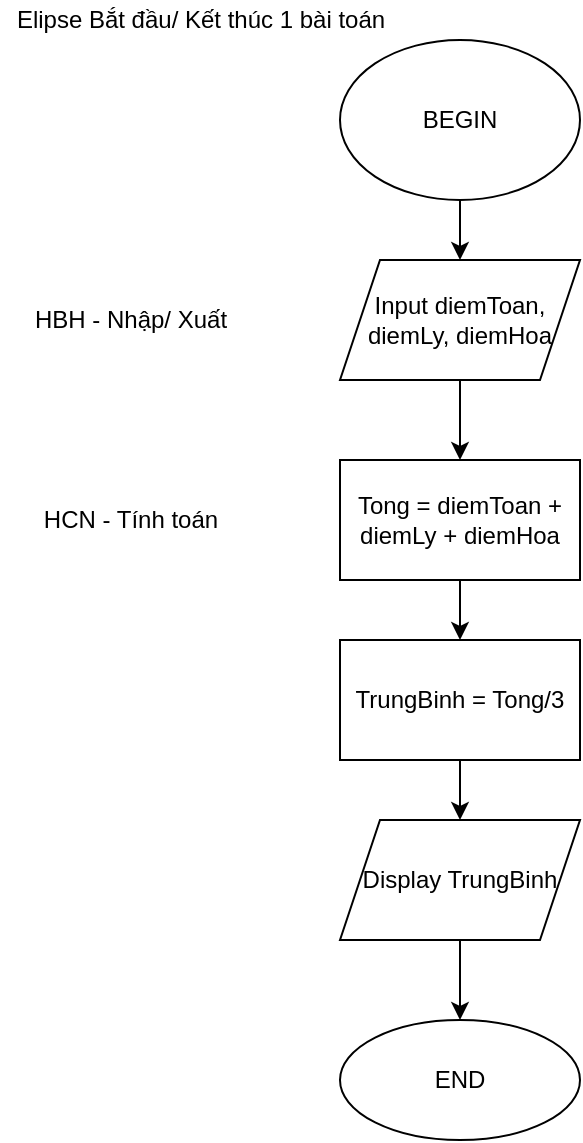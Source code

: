 <mxfile version="14.7.3" type="device"><diagram id="Uw1EFPQzCM3k8OIqZi7k" name="Page-1"><mxGraphModel dx="460" dy="784" grid="1" gridSize="10" guides="1" tooltips="1" connect="1" arrows="1" fold="1" page="1" pageScale="1" pageWidth="850" pageHeight="1100" math="0" shadow="0"><root><mxCell id="0"/><mxCell id="1" parent="0"/><mxCell id="9d4NF2sBZY7sPBimzRZi-5" value="" style="edgeStyle=orthogonalEdgeStyle;rounded=0;orthogonalLoop=1;jettySize=auto;html=1;" edge="1" parent="1" source="9d4NF2sBZY7sPBimzRZi-1" target="9d4NF2sBZY7sPBimzRZi-4"><mxGeometry relative="1" as="geometry"/></mxCell><mxCell id="9d4NF2sBZY7sPBimzRZi-1" value="BEGIN" style="ellipse;whiteSpace=wrap;html=1;" vertex="1" parent="1"><mxGeometry x="170" y="40" width="120" height="80" as="geometry"/></mxCell><mxCell id="9d4NF2sBZY7sPBimzRZi-3" value="Elipse Bắt đầu/ Kết thúc 1 bài toán" style="text;html=1;align=center;verticalAlign=middle;resizable=0;points=[];autosize=1;strokeColor=none;" vertex="1" parent="1"><mxGeometry y="20" width="200" height="20" as="geometry"/></mxCell><mxCell id="9d4NF2sBZY7sPBimzRZi-9" value="" style="edgeStyle=orthogonalEdgeStyle;rounded=0;orthogonalLoop=1;jettySize=auto;html=1;" edge="1" parent="1" source="9d4NF2sBZY7sPBimzRZi-4" target="9d4NF2sBZY7sPBimzRZi-8"><mxGeometry relative="1" as="geometry"/></mxCell><mxCell id="9d4NF2sBZY7sPBimzRZi-4" value="Input diemToan, diemLy, diemHoa" style="shape=parallelogram;perimeter=parallelogramPerimeter;whiteSpace=wrap;html=1;fixedSize=1;" vertex="1" parent="1"><mxGeometry x="170" y="150" width="120" height="60" as="geometry"/></mxCell><mxCell id="9d4NF2sBZY7sPBimzRZi-6" value="HBH - Nhập/ Xuất" style="text;html=1;align=center;verticalAlign=middle;resizable=0;points=[];autosize=1;strokeColor=none;" vertex="1" parent="1"><mxGeometry x="10" y="170" width="110" height="20" as="geometry"/></mxCell><mxCell id="9d4NF2sBZY7sPBimzRZi-7" value="HCN - Tính toán" style="text;html=1;align=center;verticalAlign=middle;resizable=0;points=[];autosize=1;strokeColor=none;" vertex="1" parent="1"><mxGeometry x="15" y="270" width="100" height="20" as="geometry"/></mxCell><mxCell id="9d4NF2sBZY7sPBimzRZi-11" value="" style="edgeStyle=orthogonalEdgeStyle;rounded=0;orthogonalLoop=1;jettySize=auto;html=1;" edge="1" parent="1" source="9d4NF2sBZY7sPBimzRZi-8" target="9d4NF2sBZY7sPBimzRZi-10"><mxGeometry relative="1" as="geometry"/></mxCell><mxCell id="9d4NF2sBZY7sPBimzRZi-8" value="Tong = diemToan + diemLy + diemHoa" style="whiteSpace=wrap;html=1;" vertex="1" parent="1"><mxGeometry x="170" y="250" width="120" height="60" as="geometry"/></mxCell><mxCell id="9d4NF2sBZY7sPBimzRZi-13" value="" style="edgeStyle=orthogonalEdgeStyle;rounded=0;orthogonalLoop=1;jettySize=auto;html=1;" edge="1" parent="1" source="9d4NF2sBZY7sPBimzRZi-10" target="9d4NF2sBZY7sPBimzRZi-12"><mxGeometry relative="1" as="geometry"/></mxCell><mxCell id="9d4NF2sBZY7sPBimzRZi-10" value="TrungBinh = Tong/3" style="whiteSpace=wrap;html=1;" vertex="1" parent="1"><mxGeometry x="170" y="340" width="120" height="60" as="geometry"/></mxCell><mxCell id="9d4NF2sBZY7sPBimzRZi-15" value="" style="edgeStyle=orthogonalEdgeStyle;rounded=0;orthogonalLoop=1;jettySize=auto;html=1;" edge="1" parent="1" source="9d4NF2sBZY7sPBimzRZi-12" target="9d4NF2sBZY7sPBimzRZi-14"><mxGeometry relative="1" as="geometry"/></mxCell><mxCell id="9d4NF2sBZY7sPBimzRZi-12" value="Display TrungBinh" style="shape=parallelogram;perimeter=parallelogramPerimeter;whiteSpace=wrap;html=1;fixedSize=1;" vertex="1" parent="1"><mxGeometry x="170" y="430" width="120" height="60" as="geometry"/></mxCell><mxCell id="9d4NF2sBZY7sPBimzRZi-14" value="END" style="ellipse;whiteSpace=wrap;html=1;" vertex="1" parent="1"><mxGeometry x="170" y="530" width="120" height="60" as="geometry"/></mxCell></root></mxGraphModel></diagram></mxfile>